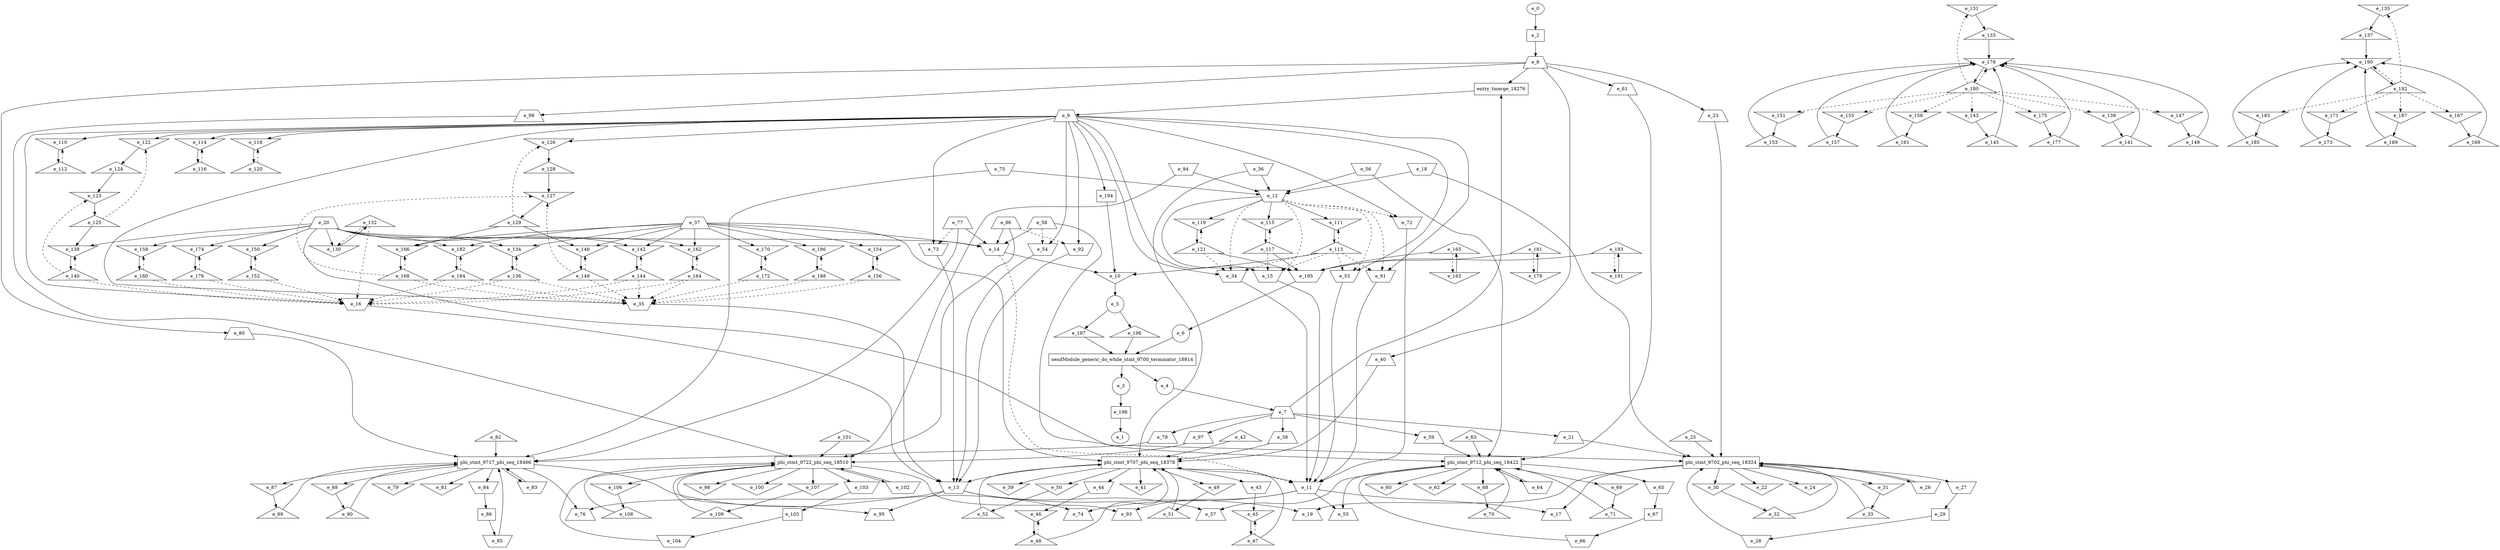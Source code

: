 digraph control_path {
  e_0: entry_node : n ;
  e_1: exit_node : s ;
  e_2 [shape = dot];
  e_3 [shape = circle];
  e_4 [shape = circle];
  e_5 [shape = circle];
  e_6 [shape = circle];
  e_7 [shape = trapezium];
  e_8 [shape = trapezium];
  e_9 [shape = trapezium];
  e_10 [shape = invtriangle];
  e_11 [shape = invtrapezium];
  e_12 [shape = invtrapezium];
  e_13 [shape = invtrapezium];
  e_14 [shape = invtrapezium];
  e_15 [shape = invtrapezium];
  e_16 [shape = invtrapezium];
  e_17 [shape = trapezium];
  e_18 [shape = invtrapezium];
  e_19 [shape = trapezium];
  e_20 [shape = trapezium];
  e_21 [shape = trapezium];
  e_22 [shape = invtriangle];
  e_23 [shape = trapezium];
  e_24 [shape = invtriangle];
  e_25 [shape = triangle];
  e_26 [shape = invtrapezium];
  e_27 [shape = invtrapezium];
  e_28 [shape = invtrapezium];
  e_29 [shape = dot];
  e_30 [shape = invtriangle];
  e_31 [shape = invtriangle];
  e_32 [shape = triangle];
  e_33 [shape = triangle];
  e_34 [shape = invtrapezium];
  e_35 [shape = invtrapezium];
  e_36 [shape = invtrapezium];
  e_37 [shape = trapezium];
  e_38 [shape = trapezium];
  e_39 [shape = invtriangle];
  e_40 [shape = trapezium];
  e_41 [shape = invtriangle];
  e_42 [shape = triangle];
  e_43 [shape = invtrapezium];
  e_44 [shape = invtrapezium];
  e_45 [shape = invtriangle];
  e_46 [shape = invtriangle];
  e_47 [shape = triangle];
  e_48 [shape = triangle];
  e_49 [shape = invtriangle];
  e_50 [shape = invtriangle];
  e_51 [shape = triangle];
  e_52 [shape = triangle];
  e_53 [shape = invtrapezium];
  e_54 [shape = invtrapezium];
  e_55 [shape = trapezium];
  e_56 [shape = invtrapezium];
  e_57 [shape = trapezium];
  e_58 [shape = trapezium];
  e_59 [shape = trapezium];
  e_60 [shape = invtriangle];
  e_61 [shape = trapezium];
  e_62 [shape = invtriangle];
  e_63 [shape = triangle];
  e_64 [shape = invtrapezium];
  e_65 [shape = invtrapezium];
  e_66 [shape = invtrapezium];
  e_67 [shape = dot];
  e_68 [shape = invtriangle];
  e_69 [shape = invtriangle];
  e_70 [shape = triangle];
  e_71 [shape = triangle];
  e_72 [shape = invtrapezium];
  e_73 [shape = invtrapezium];
  e_74 [shape = trapezium];
  e_75 [shape = invtrapezium];
  e_76 [shape = trapezium];
  e_77 [shape = trapezium];
  e_78 [shape = trapezium];
  e_79 [shape = invtriangle];
  e_80 [shape = trapezium];
  e_81 [shape = invtriangle];
  e_82 [shape = triangle];
  e_83 [shape = invtrapezium];
  e_84 [shape = invtrapezium];
  e_85 [shape = invtrapezium];
  e_86 [shape = dot];
  e_87 [shape = invtriangle];
  e_88 [shape = invtriangle];
  e_89 [shape = triangle];
  e_90 [shape = triangle];
  e_91 [shape = invtrapezium];
  e_92 [shape = invtrapezium];
  e_93 [shape = trapezium];
  e_94 [shape = invtrapezium];
  e_95 [shape = trapezium];
  e_96 [shape = trapezium];
  e_97 [shape = trapezium];
  e_98 [shape = invtriangle];
  e_99 [shape = trapezium];
  e_100 [shape = invtriangle];
  e_101 [shape = triangle];
  e_102 [shape = invtrapezium];
  e_103 [shape = invtrapezium];
  e_104 [shape = invtrapezium];
  e_105 [shape = dot];
  e_106 [shape = invtriangle];
  e_107 [shape = invtriangle];
  e_108 [shape = triangle];
  e_109 [shape = triangle];
  e_110 [shape = invtriangle];
  e_111 [shape = invtriangle];
  e_112 [shape = triangle];
  e_113 [shape = triangle];
  e_114 [shape = invtriangle];
  e_115 [shape = invtriangle];
  e_116 [shape = triangle];
  e_117 [shape = triangle];
  e_118 [shape = invtriangle];
  e_119 [shape = invtriangle];
  e_120 [shape = triangle];
  e_121 [shape = triangle];
  e_122 [shape = invtriangle];
  e_123 [shape = invtriangle];
  e_124 [shape = triangle];
  e_125 [shape = triangle];
  e_126 [shape = invtriangle];
  e_127 [shape = invtriangle];
  e_128 [shape = triangle];
  e_129 [shape = triangle];
  e_130 [shape = invtriangle];
  e_131 [shape = invtriangle];
  e_132 [shape = triangle];
  e_133 [shape = triangle];
  e_134 [shape = invtriangle];
  e_135 [shape = invtriangle];
  e_136 [shape = triangle];
  e_137 [shape = triangle];
  e_138 [shape = invtriangle];
  e_139 [shape = invtriangle];
  e_140 [shape = triangle];
  e_141 [shape = triangle];
  e_142 [shape = invtriangle];
  e_143 [shape = invtriangle];
  e_144 [shape = triangle];
  e_145 [shape = triangle];
  e_146 [shape = invtriangle];
  e_147 [shape = invtriangle];
  e_148 [shape = triangle];
  e_149 [shape = triangle];
  e_150 [shape = invtriangle];
  e_151 [shape = invtriangle];
  e_152 [shape = triangle];
  e_153 [shape = triangle];
  e_154 [shape = invtriangle];
  e_155 [shape = invtriangle];
  e_156 [shape = triangle];
  e_157 [shape = triangle];
  e_158 [shape = invtriangle];
  e_159 [shape = invtriangle];
  e_160 [shape = triangle];
  e_161 [shape = triangle];
  e_162 [shape = invtriangle];
  e_163 [shape = invtriangle];
  e_164 [shape = triangle];
  e_165 [shape = triangle];
  e_166 [shape = invtriangle];
  e_167 [shape = invtriangle];
  e_168 [shape = triangle];
  e_169 [shape = triangle];
  e_170 [shape = invtriangle];
  e_171 [shape = invtriangle];
  e_172 [shape = triangle];
  e_173 [shape = triangle];
  e_174 [shape = invtriangle];
  e_175 [shape = invtriangle];
  e_176 [shape = triangle];
  e_177 [shape = triangle];
  e_178 [shape = invtriangle];
  e_179 [shape = invtriangle];
  e_180 [shape = triangle];
  e_181 [shape = triangle];
  e_182 [shape = invtriangle];
  e_183 [shape = invtriangle];
  e_184 [shape = triangle];
  e_185 [shape = triangle];
  e_186 [shape = invtriangle];
  e_187 [shape = invtriangle];
  e_188 [shape = triangle];
  e_189 [shape = triangle];
  e_190 [shape = invtriangle];
  e_191 [shape = invtriangle];
  e_192 [shape = triangle];
  e_193 [shape = triangle];
  e_194 [shape = dot];
  e_195 [shape = invtrapezium];
  e_196 [shape = triangle];
  e_197 [shape = triangle];
  e_198 [shape = dot];
  e_198 -> e_1;
  e_0 -> e_2;
  e_10 -> e_5;
  e_195 -> e_6;
  e_4 -> e_7;
  e_2 -> e_8;
  e_14 -> e_10;
  e_113 -> e_10;
  e_194 -> e_10;
  e_34 -> e_11;
  e_15 -> e_11;
  e_53 -> e_11;
  e_72 -> e_11;
  e_91 -> e_11;
  e_14 -> e_11[style = dashed];
  e_36 -> e_12;
  e_18 -> e_12;
  e_56 -> e_12;
  e_75 -> e_12;
  e_94 -> e_12;
  e_35 -> e_13;
  e_16 -> e_13;
  e_54 -> e_13;
  e_73 -> e_13;
  e_92 -> e_13;
  e_37 -> e_14;
  e_20 -> e_14;
  e_58 -> e_14;
  e_77 -> e_14;
  e_96 -> e_14;
  e_9 -> e_15;
  e_12 -> e_15[style = dashed];
  e_113 -> e_15[style = dashed];
  e_117 -> e_15[style = dashed];
  e_9 -> e_16;
  e_136 -> e_16[style = dashed];
  e_140 -> e_16[style = dashed];
  e_144 -> e_16[style = dashed];
  e_152 -> e_16[style = dashed];
  e_160 -> e_16[style = dashed];
  e_164 -> e_16[style = dashed];
  e_176 -> e_16[style = dashed];
  e_184 -> e_16[style = dashed];
  e_132 -> e_16[style = dashed];
  e_11 -> e_17;
  e_13 -> e_19;
  e_7 -> e_21;
  e_8 -> e_23;
  e_29 -> e_28;
  e_27 -> e_29;
  e_30 -> e_32;
  e_31 -> e_33;
  e_9 -> e_34;
  e_12 -> e_34[style = dashed];
  e_113 -> e_34[style = dashed];
  e_121 -> e_34[style = dashed];
  e_9 -> e_35;
  e_136 -> e_35[style = dashed];
  e_144 -> e_35[style = dashed];
  e_148 -> e_35[style = dashed];
  e_156 -> e_35[style = dashed];
  e_164 -> e_35[style = dashed];
  e_168 -> e_35[style = dashed];
  e_172 -> e_35[style = dashed];
  e_184 -> e_35[style = dashed];
  e_188 -> e_35[style = dashed];
  e_7 -> e_38;
  e_8 -> e_40;
  e_43 -> e_45;
  e_47 -> e_45[style = dashed];
  e_44 -> e_46;
  e_48 -> e_46[style = dashed];
  e_45 -> e_47;
  e_46 -> e_48;
  e_49 -> e_51;
  e_50 -> e_52;
  e_9 -> e_53;
  e_12 -> e_53[style = dashed];
  e_113 -> e_53[style = dashed];
  e_9 -> e_54;
  e_58 -> e_54[style = dashed];
  e_11 -> e_55;
  e_13 -> e_57;
  e_7 -> e_59;
  e_8 -> e_61;
  e_67 -> e_66;
  e_65 -> e_67;
  e_68 -> e_70;
  e_69 -> e_71;
  e_9 -> e_72;
  e_12 -> e_72[style = dashed];
  e_9 -> e_73;
  e_77 -> e_73[style = dashed];
  e_11 -> e_74;
  e_13 -> e_76;
  e_7 -> e_78;
  e_8 -> e_80;
  e_86 -> e_85;
  e_84 -> e_86;
  e_87 -> e_89;
  e_88 -> e_90;
  e_9 -> e_91;
  e_12 -> e_91[style = dashed];
  e_113 -> e_91[style = dashed];
  e_9 -> e_92;
  e_96 -> e_92[style = dashed];
  e_11 -> e_93;
  e_13 -> e_95;
  e_7 -> e_97;
  e_8 -> e_99;
  e_105 -> e_104;
  e_103 -> e_105;
  e_106 -> e_108;
  e_107 -> e_109;
  e_9 -> e_110;
  e_112 -> e_110[style = dashed];
  e_12 -> e_111;
  e_113 -> e_111[style = dashed];
  e_110 -> e_112;
  e_111 -> e_113;
  e_9 -> e_114;
  e_116 -> e_114[style = dashed];
  e_12 -> e_115;
  e_117 -> e_115[style = dashed];
  e_114 -> e_116;
  e_115 -> e_117;
  e_9 -> e_118;
  e_120 -> e_118[style = dashed];
  e_12 -> e_119;
  e_121 -> e_119[style = dashed];
  e_118 -> e_120;
  e_119 -> e_121;
  e_9 -> e_122;
  e_125 -> e_122[style = dashed];
  e_124 -> e_123;
  e_140 -> e_123[style = dashed];
  e_122 -> e_124;
  e_123 -> e_125;
  e_9 -> e_126;
  e_129 -> e_126[style = dashed];
  e_128 -> e_127;
  e_148 -> e_127[style = dashed];
  e_168 -> e_127[style = dashed];
  e_126 -> e_128;
  e_127 -> e_129;
  e_20 -> e_130;
  e_132 -> e_130[style = dashed];
  e_180 -> e_131[style = dashed];
  e_130 -> e_132;
  e_131 -> e_133;
  e_37 -> e_134;
  e_20 -> e_134;
  e_136 -> e_134[style = dashed];
  e_192 -> e_135[style = dashed];
  e_134 -> e_136;
  e_135 -> e_137;
  e_20 -> e_138;
  e_125 -> e_138;
  e_140 -> e_138[style = dashed];
  e_180 -> e_139[style = dashed];
  e_138 -> e_140;
  e_139 -> e_141;
  e_37 -> e_142;
  e_20 -> e_142;
  e_144 -> e_142[style = dashed];
  e_180 -> e_143[style = dashed];
  e_142 -> e_144;
  e_143 -> e_145;
  e_37 -> e_146;
  e_129 -> e_146;
  e_148 -> e_146[style = dashed];
  e_180 -> e_147[style = dashed];
  e_146 -> e_148;
  e_147 -> e_149;
  e_20 -> e_150;
  e_152 -> e_150[style = dashed];
  e_180 -> e_151[style = dashed];
  e_150 -> e_152;
  e_151 -> e_153;
  e_37 -> e_154;
  e_156 -> e_154[style = dashed];
  e_180 -> e_155[style = dashed];
  e_154 -> e_156;
  e_155 -> e_157;
  e_20 -> e_158;
  e_160 -> e_158[style = dashed];
  e_180 -> e_159[style = dashed];
  e_158 -> e_160;
  e_159 -> e_161;
  e_37 -> e_162;
  e_20 -> e_162;
  e_164 -> e_162[style = dashed];
  e_165 -> e_163[style = dashed];
  e_162 -> e_164;
  e_163 -> e_165;
  e_37 -> e_166;
  e_129 -> e_166;
  e_168 -> e_166[style = dashed];
  e_192 -> e_167[style = dashed];
  e_166 -> e_168;
  e_167 -> e_169;
  e_37 -> e_170;
  e_172 -> e_170[style = dashed];
  e_192 -> e_171[style = dashed];
  e_170 -> e_172;
  e_171 -> e_173;
  e_20 -> e_174;
  e_176 -> e_174[style = dashed];
  e_180 -> e_175[style = dashed];
  e_174 -> e_176;
  e_175 -> e_177;
  e_133 -> e_178;
  e_141 -> e_178;
  e_145 -> e_178;
  e_149 -> e_178;
  e_153 -> e_178;
  e_157 -> e_178;
  e_161 -> e_178;
  e_177 -> e_178;
  e_180 -> e_178[style = dashed];
  e_181 -> e_179[style = dashed];
  e_178 -> e_180;
  e_179 -> e_181;
  e_37 -> e_182;
  e_20 -> e_182;
  e_184 -> e_182[style = dashed];
  e_192 -> e_183[style = dashed];
  e_182 -> e_184;
  e_183 -> e_185;
  e_37 -> e_186;
  e_188 -> e_186[style = dashed];
  e_192 -> e_187[style = dashed];
  e_186 -> e_188;
  e_187 -> e_189;
  e_137 -> e_190;
  e_169 -> e_190;
  e_173 -> e_190;
  e_185 -> e_190;
  e_189 -> e_190;
  e_192 -> e_190[style = dashed];
  e_193 -> e_191[style = dashed];
  e_190 -> e_192;
  e_191 -> e_193;
  e_9 -> e_194;
  e_12 -> e_195;
  e_165 -> e_195;
  e_181 -> e_195;
  e_117 -> e_195;
  e_121 -> e_195;
  e_193 -> e_195;
  e_5 -> e_196;
  e_5 -> e_197;
  e_3 -> e_198;
  sendModule_generic_do_while_stmt_9700_terminator_18814 [shape=rectangle];
e_6 -> sendModule_generic_do_while_stmt_9700_terminator_18814;
e_197 -> sendModule_generic_do_while_stmt_9700_terminator_18814;
e_196 -> sendModule_generic_do_while_stmt_9700_terminator_18814;
sendModule_generic_do_while_stmt_9700_terminator_18814 -> e_4;
sendModule_generic_do_while_stmt_9700_terminator_18814 -> e_3;
  phi_stmt_9702_phi_seq_18324 [shape=rectangle];
e_23 -> phi_stmt_9702_phi_seq_18324;
phi_stmt_9702_phi_seq_18324 -> e_26;
phi_stmt_9702_phi_seq_18324 -> e_27;
phi_stmt_9702_phi_seq_18324 -> e_24;
e_26 -> phi_stmt_9702_phi_seq_18324;
e_28 -> phi_stmt_9702_phi_seq_18324;
e_21 -> phi_stmt_9702_phi_seq_18324;
phi_stmt_9702_phi_seq_18324 -> e_30;
phi_stmt_9702_phi_seq_18324 -> e_31;
phi_stmt_9702_phi_seq_18324 -> e_22;
e_32 -> phi_stmt_9702_phi_seq_18324;
e_33 -> phi_stmt_9702_phi_seq_18324;
e_18 -> phi_stmt_9702_phi_seq_18324;
e_20 -> phi_stmt_9702_phi_seq_18324;
phi_stmt_9702_phi_seq_18324 -> e_17;
phi_stmt_9702_phi_seq_18324 -> e_19;
e_25 -> phi_stmt_9702_phi_seq_18324;
  phi_stmt_9707_phi_seq_18378 [shape=rectangle];
e_40 -> phi_stmt_9707_phi_seq_18378;
phi_stmt_9707_phi_seq_18378 -> e_43;
phi_stmt_9707_phi_seq_18378 -> e_44;
phi_stmt_9707_phi_seq_18378 -> e_41;
e_47 -> phi_stmt_9707_phi_seq_18378;
e_48 -> phi_stmt_9707_phi_seq_18378;
e_38 -> phi_stmt_9707_phi_seq_18378;
phi_stmt_9707_phi_seq_18378 -> e_49;
phi_stmt_9707_phi_seq_18378 -> e_50;
phi_stmt_9707_phi_seq_18378 -> e_39;
e_51 -> phi_stmt_9707_phi_seq_18378;
e_52 -> phi_stmt_9707_phi_seq_18378;
e_36 -> phi_stmt_9707_phi_seq_18378;
e_37 -> phi_stmt_9707_phi_seq_18378;
phi_stmt_9707_phi_seq_18378 -> e_11;
phi_stmt_9707_phi_seq_18378 -> e_13;
e_42 -> phi_stmt_9707_phi_seq_18378;
  phi_stmt_9712_phi_seq_18422 [shape=rectangle];
e_61 -> phi_stmt_9712_phi_seq_18422;
phi_stmt_9712_phi_seq_18422 -> e_64;
phi_stmt_9712_phi_seq_18422 -> e_65;
phi_stmt_9712_phi_seq_18422 -> e_62;
e_64 -> phi_stmt_9712_phi_seq_18422;
e_66 -> phi_stmt_9712_phi_seq_18422;
e_59 -> phi_stmt_9712_phi_seq_18422;
phi_stmt_9712_phi_seq_18422 -> e_68;
phi_stmt_9712_phi_seq_18422 -> e_69;
phi_stmt_9712_phi_seq_18422 -> e_60;
e_70 -> phi_stmt_9712_phi_seq_18422;
e_71 -> phi_stmt_9712_phi_seq_18422;
e_56 -> phi_stmt_9712_phi_seq_18422;
e_58 -> phi_stmt_9712_phi_seq_18422;
phi_stmt_9712_phi_seq_18422 -> e_55;
phi_stmt_9712_phi_seq_18422 -> e_57;
e_63 -> phi_stmt_9712_phi_seq_18422;
  phi_stmt_9717_phi_seq_18466 [shape=rectangle];
e_80 -> phi_stmt_9717_phi_seq_18466;
phi_stmt_9717_phi_seq_18466 -> e_83;
phi_stmt_9717_phi_seq_18466 -> e_84;
phi_stmt_9717_phi_seq_18466 -> e_81;
e_83 -> phi_stmt_9717_phi_seq_18466;
e_85 -> phi_stmt_9717_phi_seq_18466;
e_78 -> phi_stmt_9717_phi_seq_18466;
phi_stmt_9717_phi_seq_18466 -> e_87;
phi_stmt_9717_phi_seq_18466 -> e_88;
phi_stmt_9717_phi_seq_18466 -> e_79;
e_89 -> phi_stmt_9717_phi_seq_18466;
e_90 -> phi_stmt_9717_phi_seq_18466;
e_75 -> phi_stmt_9717_phi_seq_18466;
e_77 -> phi_stmt_9717_phi_seq_18466;
phi_stmt_9717_phi_seq_18466 -> e_74;
phi_stmt_9717_phi_seq_18466 -> e_76;
e_82 -> phi_stmt_9717_phi_seq_18466;
  phi_stmt_9722_phi_seq_18510 [shape=rectangle];
e_99 -> phi_stmt_9722_phi_seq_18510;
phi_stmt_9722_phi_seq_18510 -> e_102;
phi_stmt_9722_phi_seq_18510 -> e_103;
phi_stmt_9722_phi_seq_18510 -> e_100;
e_102 -> phi_stmt_9722_phi_seq_18510;
e_104 -> phi_stmt_9722_phi_seq_18510;
e_97 -> phi_stmt_9722_phi_seq_18510;
phi_stmt_9722_phi_seq_18510 -> e_106;
phi_stmt_9722_phi_seq_18510 -> e_107;
phi_stmt_9722_phi_seq_18510 -> e_98;
e_108 -> phi_stmt_9722_phi_seq_18510;
e_109 -> phi_stmt_9722_phi_seq_18510;
e_94 -> phi_stmt_9722_phi_seq_18510;
e_96 -> phi_stmt_9722_phi_seq_18510;
phi_stmt_9722_phi_seq_18510 -> e_93;
phi_stmt_9722_phi_seq_18510 -> e_95;
e_101 -> phi_stmt_9722_phi_seq_18510;
entry_tmerge_18276 [shape = rectangle]; 
e_7 -> entry_tmerge_18276;
e_8 -> entry_tmerge_18276;
entry_tmerge_18276 -> e_9;
}
